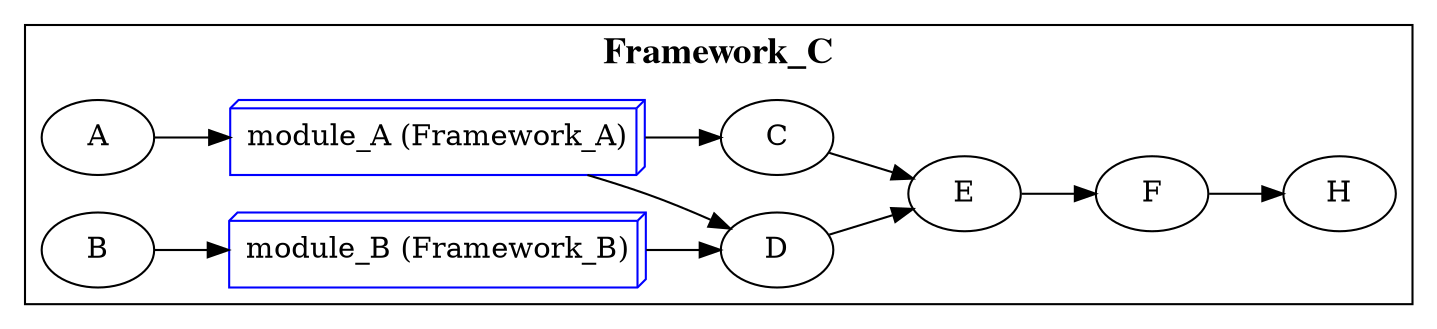 digraph G {
rankdir="LR";

subgraph cluster_C {
label="Framework_C";
fontsize=18;
//fontcolor=blue;
fontname="times bold";

p0x7f73d91929f8[shape=box3d, color=blue, label="module_A (Framework_A)"];
p0x7f73d91929f8->p0x7f73d9192e58 [constraint=true]; 
p0x7f73d91929f8->p0x7f73d9192f70 [constraint=true];
p0x7f73d9192b10[shape=box3d, color=blue, label="module_B (Framework_B)"];
p0x7f73d9192b10->p0x7f73d9192f70 [constraint=true];
p0x7f73d9192c28[label="A"];
p0x7f73d9192c28 -> p0x7f73d91929f8 [constraint=true];
p0x7f73d9192d40[label="B"];
p0x7f73d9192d40 -> p0x7f73d9192b10 [constraint=true];
p0x7f73d9192e58[label="C"];
p0x7f73d9192e58 -> p0x7f73d9193088 [constraint=true];
p0x7f73d9192f70[label="D"];
p0x7f73d9192f70 -> p0x7f73d9193088 [constraint=true];
p0x7f73d9193088[label="E"];

F[label="F"];
H[label="H"];
p0x7f73d9193088 -> F [constraint=true];
F -> H [constraint=true];
}




}
